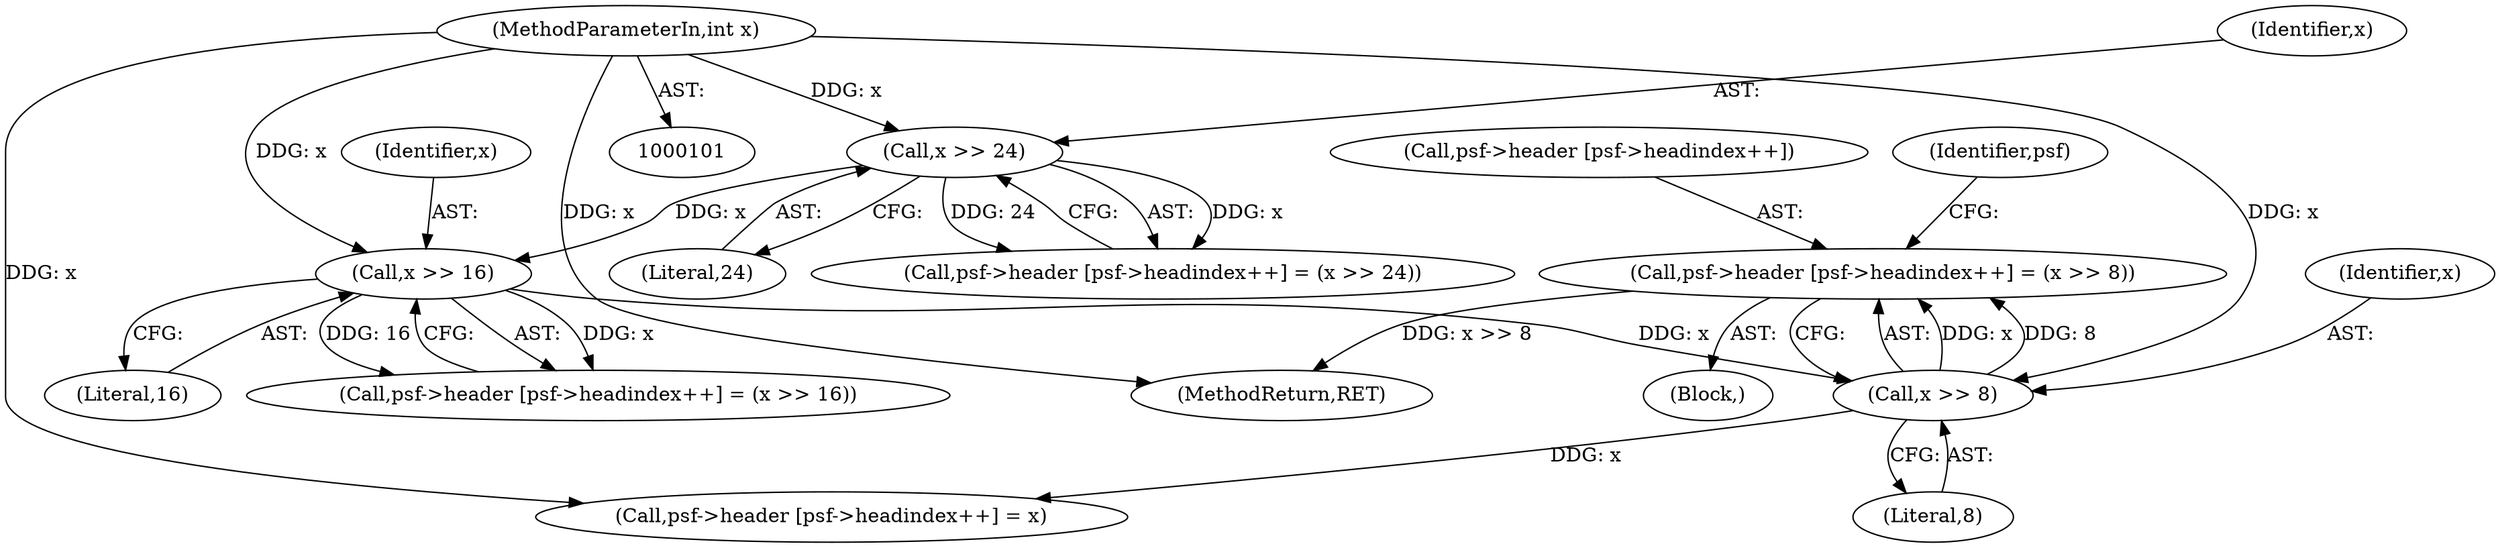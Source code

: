 digraph "1_libsndfile_708e996c87c5fae77b104ccfeb8f6db784c32074_11@array" {
"1000141" [label="(Call,psf->header [psf->headindex++] = (x >> 8))"];
"1000150" [label="(Call,x >> 8)"];
"1000138" [label="(Call,x >> 16)"];
"1000126" [label="(Call,x >> 24)"];
"1000103" [label="(MethodParameterIn,int x)"];
"1000163" [label="(MethodReturn,RET)"];
"1000153" [label="(Call,psf->header [psf->headindex++] = x)"];
"1000116" [label="(Block,)"];
"1000152" [label="(Literal,8)"];
"1000117" [label="(Call,psf->header [psf->headindex++] = (x >> 24))"];
"1000129" [label="(Call,psf->header [psf->headindex++] = (x >> 16))"];
"1000156" [label="(Identifier,psf)"];
"1000103" [label="(MethodParameterIn,int x)"];
"1000128" [label="(Literal,24)"];
"1000142" [label="(Call,psf->header [psf->headindex++])"];
"1000140" [label="(Literal,16)"];
"1000139" [label="(Identifier,x)"];
"1000150" [label="(Call,x >> 8)"];
"1000141" [label="(Call,psf->header [psf->headindex++] = (x >> 8))"];
"1000151" [label="(Identifier,x)"];
"1000138" [label="(Call,x >> 16)"];
"1000127" [label="(Identifier,x)"];
"1000126" [label="(Call,x >> 24)"];
"1000141" -> "1000116"  [label="AST: "];
"1000141" -> "1000150"  [label="CFG: "];
"1000142" -> "1000141"  [label="AST: "];
"1000150" -> "1000141"  [label="AST: "];
"1000156" -> "1000141"  [label="CFG: "];
"1000141" -> "1000163"  [label="DDG: x >> 8"];
"1000150" -> "1000141"  [label="DDG: x"];
"1000150" -> "1000141"  [label="DDG: 8"];
"1000150" -> "1000152"  [label="CFG: "];
"1000151" -> "1000150"  [label="AST: "];
"1000152" -> "1000150"  [label="AST: "];
"1000138" -> "1000150"  [label="DDG: x"];
"1000103" -> "1000150"  [label="DDG: x"];
"1000150" -> "1000153"  [label="DDG: x"];
"1000138" -> "1000129"  [label="AST: "];
"1000138" -> "1000140"  [label="CFG: "];
"1000139" -> "1000138"  [label="AST: "];
"1000140" -> "1000138"  [label="AST: "];
"1000129" -> "1000138"  [label="CFG: "];
"1000138" -> "1000129"  [label="DDG: x"];
"1000138" -> "1000129"  [label="DDG: 16"];
"1000126" -> "1000138"  [label="DDG: x"];
"1000103" -> "1000138"  [label="DDG: x"];
"1000126" -> "1000117"  [label="AST: "];
"1000126" -> "1000128"  [label="CFG: "];
"1000127" -> "1000126"  [label="AST: "];
"1000128" -> "1000126"  [label="AST: "];
"1000117" -> "1000126"  [label="CFG: "];
"1000126" -> "1000117"  [label="DDG: x"];
"1000126" -> "1000117"  [label="DDG: 24"];
"1000103" -> "1000126"  [label="DDG: x"];
"1000103" -> "1000101"  [label="AST: "];
"1000103" -> "1000163"  [label="DDG: x"];
"1000103" -> "1000153"  [label="DDG: x"];
}
